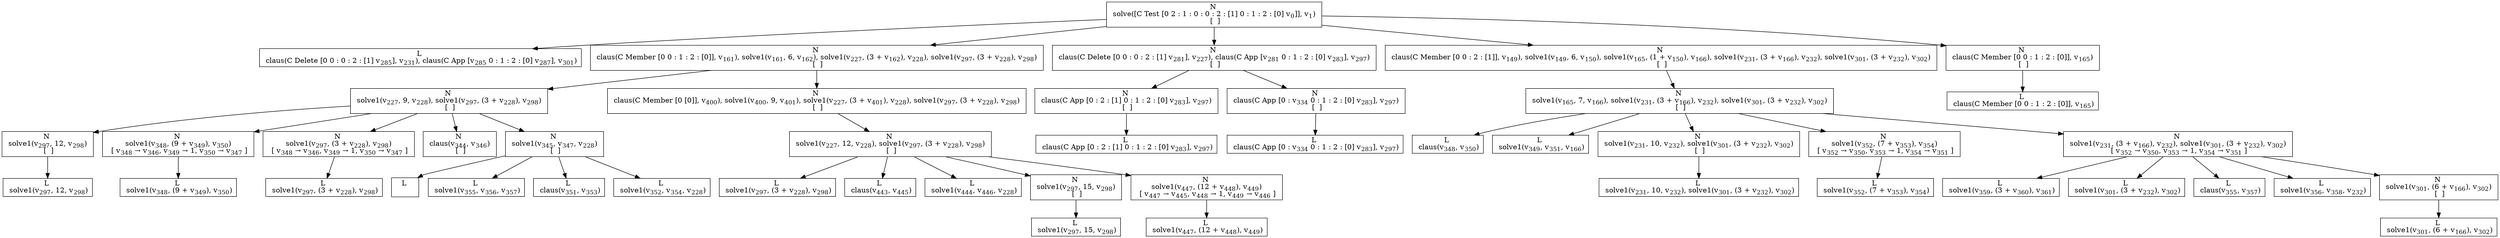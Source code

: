 digraph {
    graph [rankdir=TB
          ,bgcolor=transparent];
    node [shape=box
         ,fillcolor=white
         ,style=filled];
    0 [label=<N <BR/> solve([C Test [0 2 : 1 : 0 : 0 : 2 : [1] 0 : 1 : 2 : [0] v<SUB>0</SUB>]], v<SUB>1</SUB>) <BR/>  [  ] >];
    1 [label=<L <BR/> claus(C Delete [0 0 : 0 : 2 : [1] v<SUB>285</SUB>], v<SUB>231</SUB>), claus(C App [v<SUB>285</SUB> 0 : 1 : 2 : [0] v<SUB>287</SUB>], v<SUB>301</SUB>)>];
    2 [label=<N <BR/> claus(C Member [0 0 : 1 : 2 : [0]], v<SUB>161</SUB>), solve1(v<SUB>161</SUB>, 6, v<SUB>162</SUB>), solve1(v<SUB>227</SUB>, (3 + v<SUB>162</SUB>), v<SUB>228</SUB>), solve1(v<SUB>297</SUB>, (3 + v<SUB>228</SUB>), v<SUB>298</SUB>) <BR/>  [  ] >];
    3 [label=<N <BR/> claus(C Delete [0 0 : 0 : 2 : [1] v<SUB>281</SUB>], v<SUB>227</SUB>), claus(C App [v<SUB>281</SUB> 0 : 1 : 2 : [0] v<SUB>283</SUB>], v<SUB>297</SUB>) <BR/>  [  ] >];
    4 [label=<N <BR/> claus(C Member [0 0 : 2 : [1]], v<SUB>149</SUB>), solve1(v<SUB>149</SUB>, 6, v<SUB>150</SUB>), solve1(v<SUB>165</SUB>, (1 + v<SUB>150</SUB>), v<SUB>166</SUB>), solve1(v<SUB>231</SUB>, (3 + v<SUB>166</SUB>), v<SUB>232</SUB>), solve1(v<SUB>301</SUB>, (3 + v<SUB>232</SUB>), v<SUB>302</SUB>) <BR/>  [  ] >];
    5 [label=<N <BR/> claus(C Member [0 0 : 1 : 2 : [0]], v<SUB>165</SUB>) <BR/>  [  ] >];
    6 [label=<N <BR/> solve1(v<SUB>227</SUB>, 9, v<SUB>228</SUB>), solve1(v<SUB>297</SUB>, (3 + v<SUB>228</SUB>), v<SUB>298</SUB>) <BR/>  [  ] >];
    7 [label=<N <BR/> claus(C Member [0 [0]], v<SUB>400</SUB>), solve1(v<SUB>400</SUB>, 9, v<SUB>401</SUB>), solve1(v<SUB>227</SUB>, (3 + v<SUB>401</SUB>), v<SUB>228</SUB>), solve1(v<SUB>297</SUB>, (3 + v<SUB>228</SUB>), v<SUB>298</SUB>) <BR/>  [  ] >];
    8 [label=<N <BR/> solve1(v<SUB>297</SUB>, 12, v<SUB>298</SUB>) <BR/>  [  ] >];
    9 [label=<N <BR/> solve1(v<SUB>348</SUB>, (9 + v<SUB>349</SUB>), v<SUB>350</SUB>) <BR/>  [ v<SUB>348</SUB> &rarr; v<SUB>346</SUB>, v<SUB>349</SUB> &rarr; 1, v<SUB>350</SUB> &rarr; v<SUB>347</SUB> ] >];
    10 [label=<N <BR/> solve1(v<SUB>297</SUB>, (3 + v<SUB>228</SUB>), v<SUB>298</SUB>) <BR/>  [ v<SUB>348</SUB> &rarr; v<SUB>346</SUB>, v<SUB>349</SUB> &rarr; 1, v<SUB>350</SUB> &rarr; v<SUB>347</SUB> ] >];
    11 [label=<N <BR/> claus(v<SUB>344</SUB>, v<SUB>346</SUB>) <BR/>  [  ] >];
    12 [label=<N <BR/> solve1(v<SUB>345</SUB>, v<SUB>347</SUB>, v<SUB>228</SUB>) <BR/>  [  ] >];
    13 [label=<L <BR/> solve1(v<SUB>297</SUB>, 12, v<SUB>298</SUB>)>];
    14 [label=<L <BR/> solve1(v<SUB>348</SUB>, (9 + v<SUB>349</SUB>), v<SUB>350</SUB>)>];
    15 [label=<L <BR/> solve1(v<SUB>297</SUB>, (3 + v<SUB>228</SUB>), v<SUB>298</SUB>)>];
    16 [label=<L <BR/> >];
    17 [label=<L <BR/> solve1(v<SUB>355</SUB>, v<SUB>356</SUB>, v<SUB>357</SUB>)>];
    18 [label=<L <BR/> claus(v<SUB>351</SUB>, v<SUB>353</SUB>)>];
    19 [label=<L <BR/> solve1(v<SUB>352</SUB>, v<SUB>354</SUB>, v<SUB>228</SUB>)>];
    20 [label=<N <BR/> solve1(v<SUB>227</SUB>, 12, v<SUB>228</SUB>), solve1(v<SUB>297</SUB>, (3 + v<SUB>228</SUB>), v<SUB>298</SUB>) <BR/>  [  ] >];
    21 [label=<L <BR/> solve1(v<SUB>297</SUB>, (3 + v<SUB>228</SUB>), v<SUB>298</SUB>)>];
    22 [label=<L <BR/> claus(v<SUB>443</SUB>, v<SUB>445</SUB>)>];
    23 [label=<L <BR/> solve1(v<SUB>444</SUB>, v<SUB>446</SUB>, v<SUB>228</SUB>)>];
    24 [label=<N <BR/> solve1(v<SUB>297</SUB>, 15, v<SUB>298</SUB>) <BR/>  [  ] >];
    25 [label=<N <BR/> solve1(v<SUB>447</SUB>, (12 + v<SUB>448</SUB>), v<SUB>449</SUB>) <BR/>  [ v<SUB>447</SUB> &rarr; v<SUB>445</SUB>, v<SUB>448</SUB> &rarr; 1, v<SUB>449</SUB> &rarr; v<SUB>446</SUB> ] >];
    26 [label=<L <BR/> solve1(v<SUB>297</SUB>, 15, v<SUB>298</SUB>)>];
    27 [label=<L <BR/> solve1(v<SUB>447</SUB>, (12 + v<SUB>448</SUB>), v<SUB>449</SUB>)>];
    28 [label=<N <BR/> claus(C App [0 : 2 : [1] 0 : 1 : 2 : [0] v<SUB>283</SUB>], v<SUB>297</SUB>) <BR/>  [  ] >];
    29 [label=<N <BR/> claus(C App [0 : v<SUB>334</SUB> 0 : 1 : 2 : [0] v<SUB>283</SUB>], v<SUB>297</SUB>) <BR/>  [  ] >];
    30 [label=<L <BR/> claus(C App [0 : 2 : [1] 0 : 1 : 2 : [0] v<SUB>283</SUB>], v<SUB>297</SUB>)>];
    31 [label=<L <BR/> claus(C App [0 : v<SUB>334</SUB> 0 : 1 : 2 : [0] v<SUB>283</SUB>], v<SUB>297</SUB>)>];
    32 [label=<N <BR/> solve1(v<SUB>165</SUB>, 7, v<SUB>166</SUB>), solve1(v<SUB>231</SUB>, (3 + v<SUB>166</SUB>), v<SUB>232</SUB>), solve1(v<SUB>301</SUB>, (3 + v<SUB>232</SUB>), v<SUB>302</SUB>) <BR/>  [  ] >];
    33 [label=<L <BR/> claus(v<SUB>348</SUB>, v<SUB>350</SUB>)>];
    34 [label=<L <BR/> solve1(v<SUB>349</SUB>, v<SUB>351</SUB>, v<SUB>166</SUB>)>];
    35 [label=<N <BR/> solve1(v<SUB>231</SUB>, 10, v<SUB>232</SUB>), solve1(v<SUB>301</SUB>, (3 + v<SUB>232</SUB>), v<SUB>302</SUB>) <BR/>  [  ] >];
    36 [label=<N <BR/> solve1(v<SUB>352</SUB>, (7 + v<SUB>353</SUB>), v<SUB>354</SUB>) <BR/>  [ v<SUB>352</SUB> &rarr; v<SUB>350</SUB>, v<SUB>353</SUB> &rarr; 1, v<SUB>354</SUB> &rarr; v<SUB>351</SUB> ] >];
    37 [label=<N <BR/> solve1(v<SUB>231</SUB>, (3 + v<SUB>166</SUB>), v<SUB>232</SUB>), solve1(v<SUB>301</SUB>, (3 + v<SUB>232</SUB>), v<SUB>302</SUB>) <BR/>  [ v<SUB>352</SUB> &rarr; v<SUB>350</SUB>, v<SUB>353</SUB> &rarr; 1, v<SUB>354</SUB> &rarr; v<SUB>351</SUB> ] >];
    38 [label=<L <BR/> solve1(v<SUB>231</SUB>, 10, v<SUB>232</SUB>), solve1(v<SUB>301</SUB>, (3 + v<SUB>232</SUB>), v<SUB>302</SUB>)>];
    39 [label=<L <BR/> solve1(v<SUB>352</SUB>, (7 + v<SUB>353</SUB>), v<SUB>354</SUB>)>];
    40 [label=<L <BR/> solve1(v<SUB>359</SUB>, (3 + v<SUB>360</SUB>), v<SUB>361</SUB>)>];
    41 [label=<L <BR/> solve1(v<SUB>301</SUB>, (3 + v<SUB>232</SUB>), v<SUB>302</SUB>)>];
    42 [label=<L <BR/> claus(v<SUB>355</SUB>, v<SUB>357</SUB>)>];
    43 [label=<L <BR/> solve1(v<SUB>356</SUB>, v<SUB>358</SUB>, v<SUB>232</SUB>)>];
    44 [label=<N <BR/> solve1(v<SUB>301</SUB>, (6 + v<SUB>166</SUB>), v<SUB>302</SUB>) <BR/>  [  ] >];
    45 [label=<L <BR/> solve1(v<SUB>301</SUB>, (6 + v<SUB>166</SUB>), v<SUB>302</SUB>)>];
    46 [label=<L <BR/> claus(C Member [0 0 : 1 : 2 : [0]], v<SUB>165</SUB>)>];
    0 -> 1 [label=""];
    0 -> 2 [label=""];
    0 -> 3 [label=""];
    0 -> 4 [label=""];
    0 -> 5 [label=""];
    2 -> 6 [label=""];
    2 -> 7 [label=""];
    3 -> 28 [label=""];
    3 -> 29 [label=""];
    4 -> 32 [label=""];
    5 -> 46 [label=""];
    6 -> 8 [label=""];
    6 -> 9 [label=""];
    6 -> 10 [label=""];
    6 -> 11 [label=""];
    6 -> 12 [label=""];
    7 -> 20 [label=""];
    8 -> 13 [label=""];
    9 -> 14 [label=""];
    10 -> 15 [label=""];
    12 -> 16 [label=""];
    12 -> 17 [label=""];
    12 -> 18 [label=""];
    12 -> 19 [label=""];
    20 -> 21 [label=""];
    20 -> 22 [label=""];
    20 -> 23 [label=""];
    20 -> 24 [label=""];
    20 -> 25 [label=""];
    24 -> 26 [label=""];
    25 -> 27 [label=""];
    28 -> 30 [label=""];
    29 -> 31 [label=""];
    32 -> 33 [label=""];
    32 -> 34 [label=""];
    32 -> 35 [label=""];
    32 -> 36 [label=""];
    32 -> 37 [label=""];
    35 -> 38 [label=""];
    36 -> 39 [label=""];
    37 -> 40 [label=""];
    37 -> 41 [label=""];
    37 -> 42 [label=""];
    37 -> 43 [label=""];
    37 -> 44 [label=""];
    44 -> 45 [label=""];
}